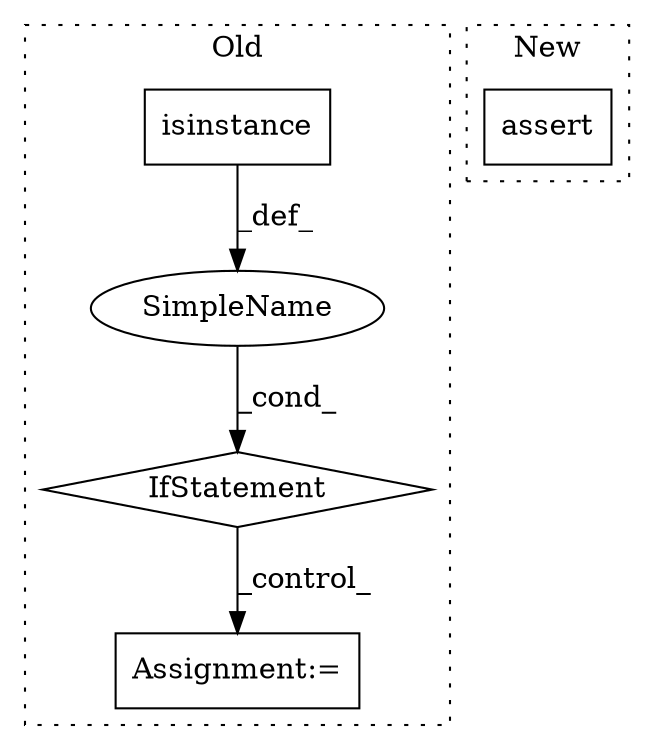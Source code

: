 digraph G {
subgraph cluster0 {
1 [label="isinstance" a="32" s="14282,14308" l="11,1" shape="box"];
3 [label="IfStatement" a="25" s="14247,14309" l="4,2" shape="diamond"];
4 [label="Assignment:=" a="7" s="14497,14612" l="75,2" shape="box"];
5 [label="SimpleName" a="42" s="" l="" shape="ellipse"];
label = "Old";
style="dotted";
}
subgraph cluster1 {
2 [label="assert" a="6" s="11051" l="7" shape="box"];
label = "New";
style="dotted";
}
1 -> 5 [label="_def_"];
3 -> 4 [label="_control_"];
5 -> 3 [label="_cond_"];
}